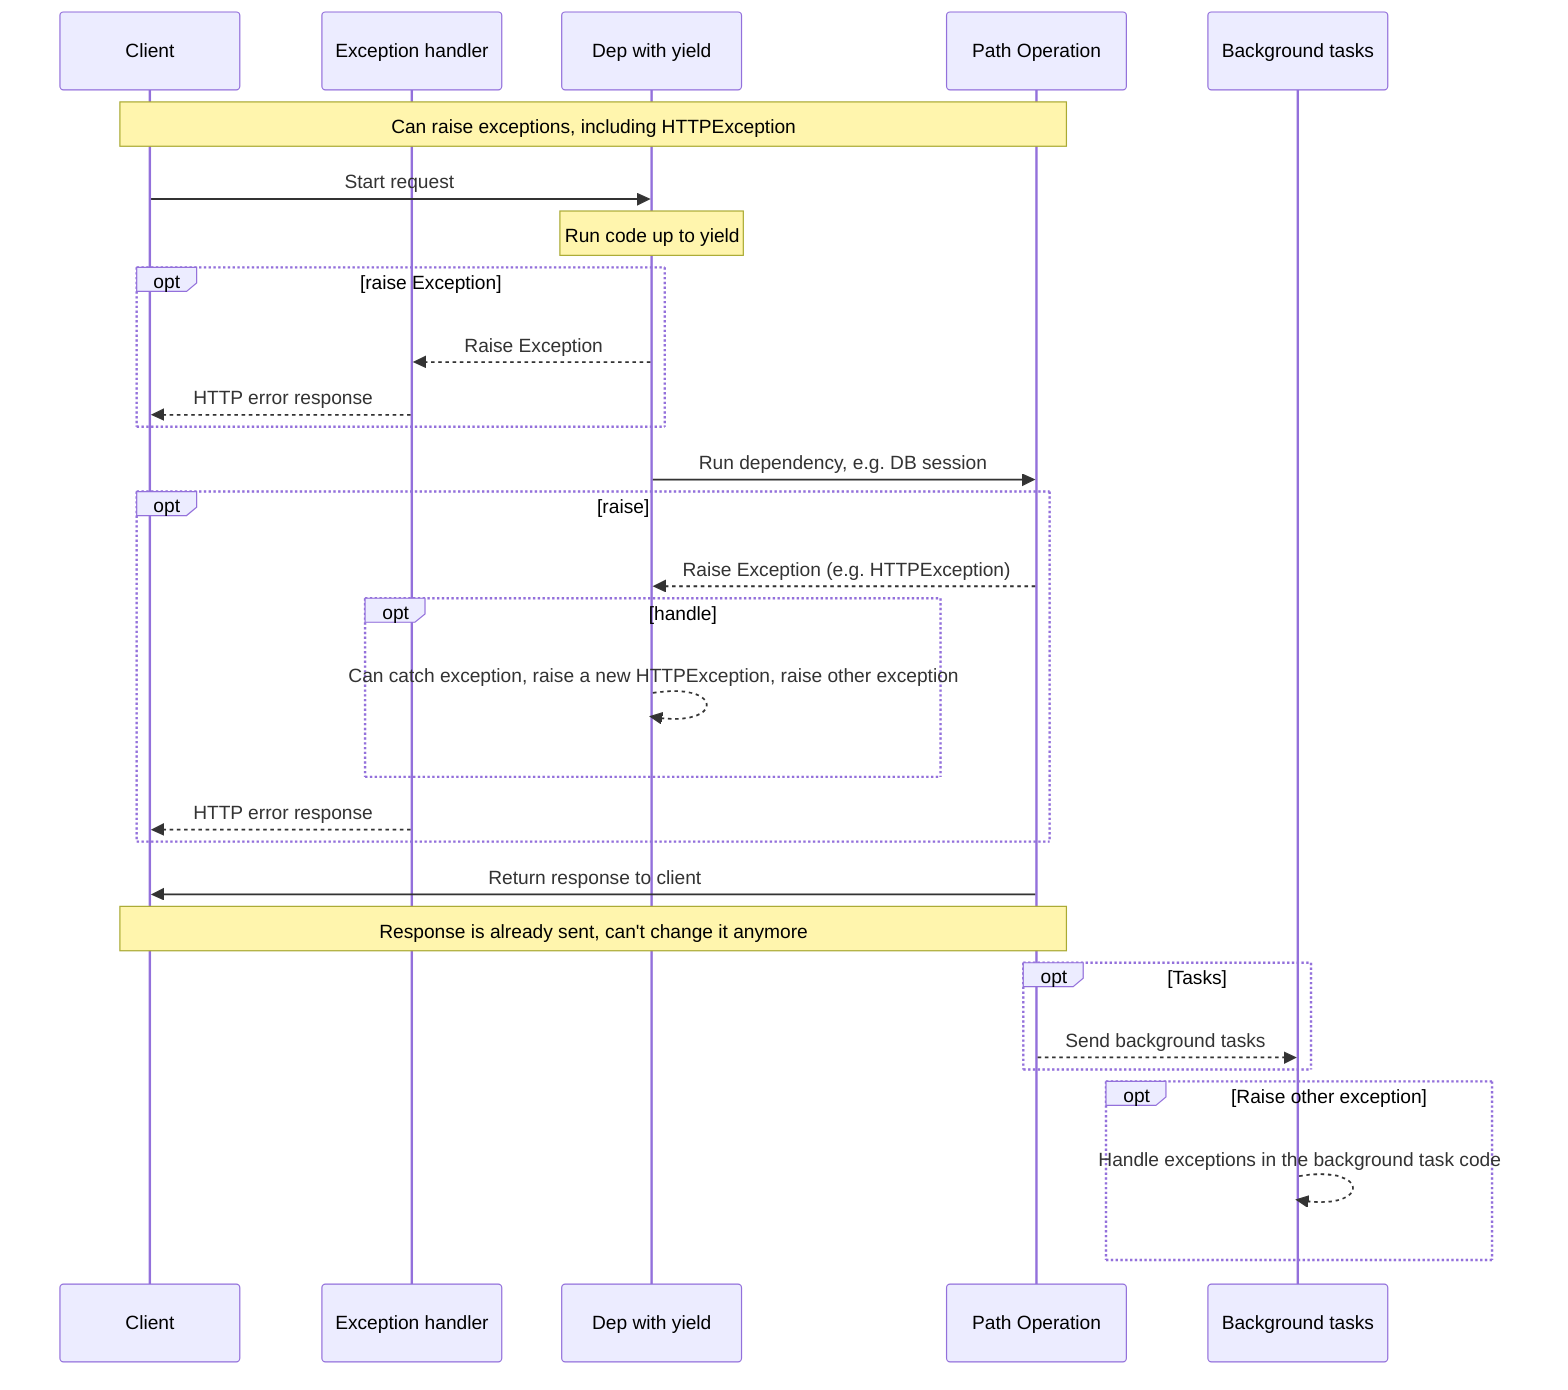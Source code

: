 sequenceDiagram

participant client as Client
participant handler as Exception handler
participant dep as Dep with yield
participant operation as Path Operation
participant tasks as Background tasks

    Note over client,operation: Can raise exceptions, including HTTPException
    client ->> dep: Start request
    Note over dep: Run code up to yield
    opt raise Exception
        dep -->> handler: Raise Exception
        handler -->> client: HTTP error response
    end
    dep ->> operation: Run dependency, e.g. DB session
    opt raise
        operation -->> dep: Raise Exception (e.g. HTTPException)
        opt handle
            dep -->> dep: Can catch exception, raise a new HTTPException, raise other exception
        end
        handler -->> client: HTTP error response
    end

    operation ->> client: Return response to client
    Note over client,operation: Response is already sent, can't change it anymore
    opt Tasks
        operation -->> tasks: Send background tasks
    end
    opt Raise other exception
        tasks -->> tasks: Handle exceptions in the background task code
    end